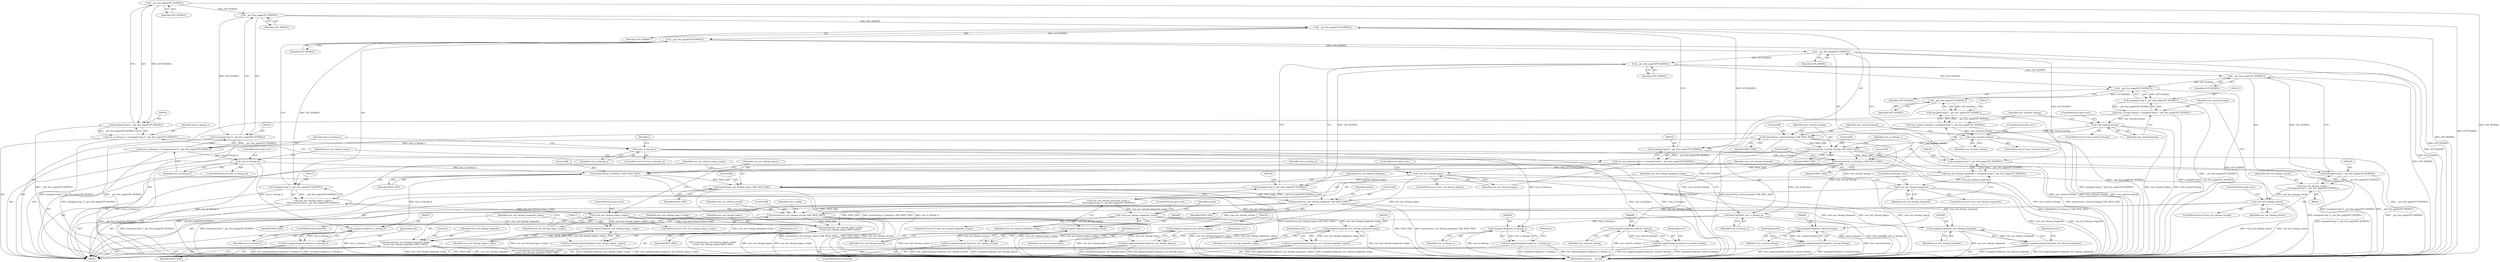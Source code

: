 digraph "0_linux_3ce424e45411cf5a13105e0386b6ecf6eeb4f66f@API" {
"1000142" [label="(Call,__get_free_page(GFP_KERNEL))"];
"1000140" [label="(Call,(unsigned long *)__get_free_page(GFP_KERNEL))"];
"1000138" [label="(Call,vmx_io_bitmap_a = (unsigned long *)__get_free_page(GFP_KERNEL))"];
"1000145" [label="(Call,!vmx_io_bitmap_a)"];
"1000240" [label="(Call,memset(vmx_io_bitmap_a, 0xff, PAGE_SIZE))"];
"1000244" [label="(Call,clear_bit(0x80, vmx_io_bitmap_a))"];
"1000527" [label="(Call,(unsigned long)vmx_io_bitmap_a)"];
"1000526" [label="(Call,free_page((unsigned long)vmx_io_bitmap_a))"];
"1000247" [label="(Call,memset(vmx_io_bitmap_b, 0xff, PAGE_SIZE))"];
"1000251" [label="(Call,memset(vmx_msr_bitmap_legacy, 0xff, PAGE_SIZE))"];
"1000255" [label="(Call,memset(vmx_msr_bitmap_longmode, 0xff, PAGE_SIZE))"];
"1000261" [label="(Call,memset(vmx_msr_bitmap_nested, 0xff, PAGE_SIZE))"];
"1000398" [label="(Call,memcpy(vmx_msr_bitmap_legacy_x2apic,\n\t\t\tvmx_msr_bitmap_legacy, PAGE_SIZE))"];
"1000402" [label="(Call,memcpy(vmx_msr_bitmap_longmode_x2apic,\n\t\t\tvmx_msr_bitmap_longmode, PAGE_SIZE))"];
"1000497" [label="(Call,(unsigned long)vmx_msr_bitmap_nested)"];
"1000496" [label="(Call,free_page((unsigned long)vmx_msr_bitmap_nested))"];
"1000507" [label="(Call,(unsigned long)vmx_msr_bitmap_longmode)"];
"1000506" [label="(Call,free_page((unsigned long)vmx_msr_bitmap_longmode))"];
"1000517" [label="(Call,(unsigned long)vmx_msr_bitmap_legacy)"];
"1000516" [label="(Call,free_page((unsigned long)vmx_msr_bitmap_legacy))"];
"1000522" [label="(Call,(unsigned long)vmx_io_bitmap_b)"];
"1000521" [label="(Call,free_page((unsigned long)vmx_io_bitmap_b))"];
"1000153" [label="(Call,__get_free_page(GFP_KERNEL))"];
"1000151" [label="(Call,(unsigned long *)__get_free_page(GFP_KERNEL))"];
"1000149" [label="(Call,vmx_io_bitmap_b = (unsigned long *)__get_free_page(GFP_KERNEL))"];
"1000156" [label="(Call,!vmx_io_bitmap_b)"];
"1000163" [label="(Call,__get_free_page(GFP_KERNEL))"];
"1000161" [label="(Call,(unsigned long *)__get_free_page(GFP_KERNEL))"];
"1000159" [label="(Call,vmx_msr_bitmap_legacy = (unsigned long *)__get_free_page(GFP_KERNEL))"];
"1000166" [label="(Call,!vmx_msr_bitmap_legacy)"];
"1000173" [label="(Call,__get_free_page(GFP_KERNEL))"];
"1000171" [label="(Call,(unsigned long *)__get_free_page(GFP_KERNEL))"];
"1000169" [label="(Call,vmx_msr_bitmap_legacy_x2apic =\n\t\t\t\t(unsigned long *)__get_free_page(GFP_KERNEL))"];
"1000176" [label="(Call,!vmx_msr_bitmap_legacy_x2apic)"];
"1000512" [label="(Call,(unsigned long)vmx_msr_bitmap_legacy_x2apic)"];
"1000511" [label="(Call,free_page((unsigned long)vmx_msr_bitmap_legacy_x2apic))"];
"1000183" [label="(Call,__get_free_page(GFP_KERNEL))"];
"1000181" [label="(Call,(unsigned long *)__get_free_page(GFP_KERNEL))"];
"1000179" [label="(Call,vmx_msr_bitmap_longmode = (unsigned long *)__get_free_page(GFP_KERNEL))"];
"1000186" [label="(Call,!vmx_msr_bitmap_longmode)"];
"1000193" [label="(Call,__get_free_page(GFP_KERNEL))"];
"1000191" [label="(Call,(unsigned long *)__get_free_page(GFP_KERNEL))"];
"1000189" [label="(Call,vmx_msr_bitmap_longmode_x2apic =\n\t\t\t\t(unsigned long *)__get_free_page(GFP_KERNEL))"];
"1000196" [label="(Call,!vmx_msr_bitmap_longmode_x2apic)"];
"1000502" [label="(Call,(unsigned long)vmx_msr_bitmap_longmode_x2apic)"];
"1000501" [label="(Call,free_page((unsigned long)vmx_msr_bitmap_longmode_x2apic))"];
"1000206" [label="(Call,__get_free_page(GFP_KERNEL))"];
"1000204" [label="(Call,(unsigned long *)__get_free_page(GFP_KERNEL))"];
"1000202" [label="(Call,vmx_msr_bitmap_nested =\n\t\t\t(unsigned long *)__get_free_page(GFP_KERNEL))"];
"1000209" [label="(Call,!vmx_msr_bitmap_nested)"];
"1000216" [label="(Call,__get_free_page(GFP_KERNEL))"];
"1000214" [label="(Call,(unsigned long *)__get_free_page(GFP_KERNEL))"];
"1000212" [label="(Call,vmx_vmread_bitmap = (unsigned long *)__get_free_page(GFP_KERNEL))"];
"1000219" [label="(Call,!vmx_vmread_bitmap)"];
"1000232" [label="(Call,memset(vmx_vmread_bitmap, 0xff, PAGE_SIZE))"];
"1000236" [label="(Call,memset(vmx_vmwrite_bitmap, 0xff, PAGE_SIZE))"];
"1000485" [label="(Call,(unsigned long)vmx_vmwrite_bitmap)"];
"1000484" [label="(Call,free_page((unsigned long)vmx_vmwrite_bitmap))"];
"1000490" [label="(Call,(unsigned long)vmx_vmread_bitmap)"];
"1000489" [label="(Call,free_page((unsigned long)vmx_vmread_bitmap))"];
"1000226" [label="(Call,__get_free_page(GFP_KERNEL))"];
"1000224" [label="(Call,(unsigned long *)__get_free_page(GFP_KERNEL))"];
"1000222" [label="(Call,vmx_vmwrite_bitmap = (unsigned long *)__get_free_page(GFP_KERNEL))"];
"1000229" [label="(Call,!vmx_vmwrite_bitmap)"];
"1000193" [label="(Call,__get_free_page(GFP_KERNEL))"];
"1000160" [label="(Identifier,vmx_msr_bitmap_legacy)"];
"1000173" [label="(Call,__get_free_page(GFP_KERNEL))"];
"1000139" [label="(Identifier,vmx_io_bitmap_a)"];
"1000404" [label="(Identifier,vmx_msr_bitmap_longmode)"];
"1000496" [label="(Call,free_page((unsigned long)vmx_msr_bitmap_nested))"];
"1000520" [label="(JumpTarget,out1:)"];
"1000492" [label="(Identifier,vmx_vmread_bitmap)"];
"1000510" [label="(JumpTarget,out3:)"];
"1000195" [label="(ControlStructure,if (!vmx_msr_bitmap_longmode_x2apic))"];
"1000497" [label="(Call,(unsigned long)vmx_msr_bitmap_nested)"];
"1000521" [label="(Call,free_page((unsigned long)vmx_io_bitmap_b))"];
"1000222" [label="(Call,vmx_vmwrite_bitmap = (unsigned long *)__get_free_page(GFP_KERNEL))"];
"1000493" [label="(JumpTarget,out6:)"];
"1000216" [label="(Call,__get_free_page(GFP_KERNEL))"];
"1000200" [label="(Identifier,nested)"];
"1000242" [label="(Literal,0xff)"];
"1000174" [label="(Identifier,GFP_KERNEL)"];
"1000269" [label="(Identifier,vmcs_config)"];
"1000512" [label="(Call,(unsigned long)vmx_msr_bitmap_legacy_x2apic)"];
"1000187" [label="(Identifier,vmx_msr_bitmap_longmode)"];
"1000149" [label="(Call,vmx_io_bitmap_b = (unsigned long *)__get_free_page(GFP_KERNEL))"];
"1000401" [label="(Identifier,PAGE_SIZE)"];
"1000505" [label="(JumpTarget,out4:)"];
"1000258" [label="(Identifier,PAGE_SIZE)"];
"1000522" [label="(Call,(unsigned long)vmx_io_bitmap_b)"];
"1000226" [label="(Call,__get_free_page(GFP_KERNEL))"];
"1000488" [label="(JumpTarget,out7:)"];
"1000169" [label="(Call,vmx_msr_bitmap_legacy_x2apic =\n\t\t\t\t(unsigned long *)__get_free_page(GFP_KERNEL))"];
"1000214" [label="(Call,(unsigned long *)__get_free_page(GFP_KERNEL))"];
"1000220" [label="(Identifier,vmx_vmread_bitmap)"];
"1000223" [label="(Identifier,vmx_vmwrite_bitmap)"];
"1000238" [label="(Literal,0xff)"];
"1000514" [label="(Identifier,vmx_msr_bitmap_legacy_x2apic)"];
"1000186" [label="(Call,!vmx_msr_bitmap_longmode)"];
"1000206" [label="(Call,__get_free_page(GFP_KERNEL))"];
"1000159" [label="(Call,vmx_msr_bitmap_legacy = (unsigned long *)__get_free_page(GFP_KERNEL))"];
"1000490" [label="(Call,(unsigned long)vmx_vmread_bitmap)"];
"1000484" [label="(Call,free_page((unsigned long)vmx_vmwrite_bitmap))"];
"1000517" [label="(Call,(unsigned long)vmx_msr_bitmap_legacy)"];
"1000402" [label="(Call,memcpy(vmx_msr_bitmap_longmode_x2apic,\n\t\t\tvmx_msr_bitmap_longmode, PAGE_SIZE))"];
"1000208" [label="(ControlStructure,if (!vmx_msr_bitmap_nested))"];
"1000231" [label="(ControlStructure,goto out7;)"];
"1000194" [label="(Identifier,GFP_KERNEL)"];
"1000519" [label="(Identifier,vmx_msr_bitmap_legacy)"];
"1000236" [label="(Call,memset(vmx_vmwrite_bitmap, 0xff, PAGE_SIZE))"];
"1000253" [label="(Literal,0xff)"];
"1000516" [label="(Call,free_page((unsigned long)vmx_msr_bitmap_legacy))"];
"1000251" [label="(Call,memset(vmx_msr_bitmap_legacy, 0xff, PAGE_SIZE))"];
"1000154" [label="(Identifier,GFP_KERNEL)"];
"1000264" [label="(Identifier,PAGE_SIZE)"];
"1000111" [label="(Block,)"];
"1000262" [label="(Identifier,vmx_msr_bitmap_nested)"];
"1000217" [label="(Identifier,GFP_KERNEL)"];
"1000190" [label="(Identifier,vmx_msr_bitmap_longmode_x2apic)"];
"1000148" [label="(Identifier,r)"];
"1000235" [label="(Identifier,PAGE_SIZE)"];
"1000494" [label="(ControlStructure,if (nested))"];
"1000256" [label="(Identifier,vmx_msr_bitmap_longmode)"];
"1000188" [label="(ControlStructure,goto out3;)"];
"1000504" [label="(Identifier,vmx_msr_bitmap_longmode_x2apic)"];
"1000213" [label="(Identifier,vmx_vmread_bitmap)"];
"1000156" [label="(Call,!vmx_io_bitmap_b)"];
"1000197" [label="(Identifier,vmx_msr_bitmap_longmode_x2apic)"];
"1000201" [label="(Block,)"];
"1000405" [label="(Identifier,PAGE_SIZE)"];
"1000184" [label="(Identifier,GFP_KERNEL)"];
"1000403" [label="(Identifier,vmx_msr_bitmap_longmode_x2apic)"];
"1000145" [label="(Call,!vmx_io_bitmap_a)"];
"1000140" [label="(Call,(unsigned long *)__get_free_page(GFP_KERNEL))"];
"1000257" [label="(Literal,0xff)"];
"1000178" [label="(ControlStructure,goto out2;)"];
"1000250" [label="(Identifier,PAGE_SIZE)"];
"1000161" [label="(Call,(unsigned long *)__get_free_page(GFP_KERNEL))"];
"1000526" [label="(Call,free_page((unsigned long)vmx_io_bitmap_a))"];
"1000189" [label="(Call,vmx_msr_bitmap_longmode_x2apic =\n\t\t\t\t(unsigned long *)__get_free_page(GFP_KERNEL))"];
"1000249" [label="(Literal,0xff)"];
"1000212" [label="(Call,vmx_vmread_bitmap = (unsigned long *)__get_free_page(GFP_KERNEL))"];
"1000239" [label="(Identifier,PAGE_SIZE)"];
"1000191" [label="(Call,(unsigned long *)__get_free_page(GFP_KERNEL))"];
"1000400" [label="(Identifier,vmx_msr_bitmap_legacy)"];
"1000500" [label="(JumpTarget,out5:)"];
"1000230" [label="(Identifier,vmx_vmwrite_bitmap)"];
"1000218" [label="(ControlStructure,if (!vmx_vmread_bitmap))"];
"1000221" [label="(ControlStructure,goto out6;)"];
"1000151" [label="(Call,(unsigned long *)__get_free_page(GFP_KERNEL))"];
"1000229" [label="(Call,!vmx_vmwrite_bitmap)"];
"1000177" [label="(Identifier,vmx_msr_bitmap_legacy_x2apic)"];
"1000507" [label="(Call,(unsigned long)vmx_msr_bitmap_longmode)"];
"1000255" [label="(Call,memset(vmx_msr_bitmap_longmode, 0xff, PAGE_SIZE))"];
"1000260" [label="(Identifier,nested)"];
"1000244" [label="(Call,clear_bit(0x80, vmx_io_bitmap_a))"];
"1000241" [label="(Identifier,vmx_io_bitmap_a)"];
"1000527" [label="(Call,(unsigned long)vmx_io_bitmap_a)"];
"1000511" [label="(Call,free_page((unsigned long)vmx_msr_bitmap_legacy_x2apic))"];
"1000153" [label="(Call,__get_free_page(GFP_KERNEL))"];
"1000210" [label="(Identifier,vmx_msr_bitmap_nested)"];
"1000233" [label="(Identifier,vmx_vmread_bitmap)"];
"1000219" [label="(Call,!vmx_vmread_bitmap)"];
"1000525" [label="(JumpTarget,out:)"];
"1000207" [label="(Identifier,GFP_KERNEL)"];
"1000232" [label="(Call,memset(vmx_vmread_bitmap, 0xff, PAGE_SIZE))"];
"1000246" [label="(Identifier,vmx_io_bitmap_a)"];
"1000202" [label="(Call,vmx_msr_bitmap_nested =\n\t\t\t(unsigned long *)__get_free_page(GFP_KERNEL))"];
"1000509" [label="(Identifier,vmx_msr_bitmap_longmode)"];
"1000150" [label="(Identifier,vmx_io_bitmap_b)"];
"1000489" [label="(Call,free_page((unsigned long)vmx_vmread_bitmap))"];
"1000245" [label="(Literal,0x80)"];
"1000143" [label="(Identifier,GFP_KERNEL)"];
"1000502" [label="(Call,(unsigned long)vmx_msr_bitmap_longmode_x2apic)"];
"1000515" [label="(JumpTarget,out2:)"];
"1000224" [label="(Call,(unsigned long *)__get_free_page(GFP_KERNEL))"];
"1000531" [label="(Identifier,r)"];
"1000532" [label="(MethodReturn,static __init int)"];
"1000144" [label="(ControlStructure,if (!vmx_io_bitmap_a))"];
"1000204" [label="(Call,(unsigned long *)__get_free_page(GFP_KERNEL))"];
"1000167" [label="(Identifier,vmx_msr_bitmap_legacy)"];
"1000183" [label="(Call,__get_free_page(GFP_KERNEL))"];
"1000198" [label="(ControlStructure,goto out4;)"];
"1000247" [label="(Call,memset(vmx_io_bitmap_b, 0xff, PAGE_SIZE))"];
"1000501" [label="(Call,free_page((unsigned long)vmx_msr_bitmap_longmode_x2apic))"];
"1000138" [label="(Call,vmx_io_bitmap_a = (unsigned long *)__get_free_page(GFP_KERNEL))"];
"1000179" [label="(Call,vmx_msr_bitmap_longmode = (unsigned long *)__get_free_page(GFP_KERNEL))"];
"1000234" [label="(Literal,0xff)"];
"1000203" [label="(Identifier,vmx_msr_bitmap_nested)"];
"1000185" [label="(ControlStructure,if (!vmx_msr_bitmap_longmode))"];
"1000407" [label="(Literal,0)"];
"1000163" [label="(Call,__get_free_page(GFP_KERNEL))"];
"1000248" [label="(Identifier,vmx_io_bitmap_b)"];
"1000180" [label="(Identifier,vmx_msr_bitmap_longmode)"];
"1000263" [label="(Literal,0xff)"];
"1000487" [label="(Identifier,vmx_vmwrite_bitmap)"];
"1000240" [label="(Call,memset(vmx_io_bitmap_a, 0xff, PAGE_SIZE))"];
"1000170" [label="(Identifier,vmx_msr_bitmap_legacy_x2apic)"];
"1000168" [label="(ControlStructure,goto out1;)"];
"1000399" [label="(Identifier,vmx_msr_bitmap_legacy_x2apic)"];
"1000524" [label="(Identifier,vmx_io_bitmap_b)"];
"1000158" [label="(ControlStructure,goto out;)"];
"1000254" [label="(Identifier,PAGE_SIZE)"];
"1000499" [label="(Identifier,vmx_msr_bitmap_nested)"];
"1000196" [label="(Call,!vmx_msr_bitmap_longmode_x2apic)"];
"1000157" [label="(Identifier,vmx_io_bitmap_b)"];
"1000228" [label="(ControlStructure,if (!vmx_vmwrite_bitmap))"];
"1000506" [label="(Call,free_page((unsigned long)vmx_msr_bitmap_longmode))"];
"1000142" [label="(Call,__get_free_page(GFP_KERNEL))"];
"1000176" [label="(Call,!vmx_msr_bitmap_legacy_x2apic)"];
"1000398" [label="(Call,memcpy(vmx_msr_bitmap_legacy_x2apic,\n\t\t\tvmx_msr_bitmap_legacy, PAGE_SIZE))"];
"1000261" [label="(Call,memset(vmx_msr_bitmap_nested, 0xff, PAGE_SIZE))"];
"1000252" [label="(Identifier,vmx_msr_bitmap_legacy)"];
"1000211" [label="(ControlStructure,goto out5;)"];
"1000237" [label="(Identifier,vmx_vmwrite_bitmap)"];
"1000227" [label="(Identifier,GFP_KERNEL)"];
"1000146" [label="(Identifier,vmx_io_bitmap_a)"];
"1000259" [label="(ControlStructure,if (nested))"];
"1000171" [label="(Call,(unsigned long *)__get_free_page(GFP_KERNEL))"];
"1000529" [label="(Identifier,vmx_io_bitmap_a)"];
"1000181" [label="(Call,(unsigned long *)__get_free_page(GFP_KERNEL))"];
"1000209" [label="(Call,!vmx_msr_bitmap_nested)"];
"1000155" [label="(ControlStructure,if (!vmx_io_bitmap_b))"];
"1000166" [label="(Call,!vmx_msr_bitmap_legacy)"];
"1000485" [label="(Call,(unsigned long)vmx_vmwrite_bitmap)"];
"1000165" [label="(ControlStructure,if (!vmx_msr_bitmap_legacy))"];
"1000164" [label="(Identifier,GFP_KERNEL)"];
"1000243" [label="(Identifier,PAGE_SIZE)"];
"1000175" [label="(ControlStructure,if (!vmx_msr_bitmap_legacy_x2apic))"];
"1000142" -> "1000140"  [label="AST: "];
"1000142" -> "1000143"  [label="CFG: "];
"1000143" -> "1000142"  [label="AST: "];
"1000140" -> "1000142"  [label="CFG: "];
"1000142" -> "1000532"  [label="DDG: GFP_KERNEL"];
"1000142" -> "1000140"  [label="DDG: GFP_KERNEL"];
"1000142" -> "1000153"  [label="DDG: GFP_KERNEL"];
"1000140" -> "1000138"  [label="AST: "];
"1000141" -> "1000140"  [label="AST: "];
"1000138" -> "1000140"  [label="CFG: "];
"1000140" -> "1000532"  [label="DDG: __get_free_page(GFP_KERNEL)"];
"1000140" -> "1000138"  [label="DDG: __get_free_page(GFP_KERNEL)"];
"1000138" -> "1000111"  [label="AST: "];
"1000139" -> "1000138"  [label="AST: "];
"1000146" -> "1000138"  [label="CFG: "];
"1000138" -> "1000532"  [label="DDG: (unsigned long *)__get_free_page(GFP_KERNEL)"];
"1000138" -> "1000145"  [label="DDG: vmx_io_bitmap_a"];
"1000145" -> "1000144"  [label="AST: "];
"1000145" -> "1000146"  [label="CFG: "];
"1000146" -> "1000145"  [label="AST: "];
"1000148" -> "1000145"  [label="CFG: "];
"1000150" -> "1000145"  [label="CFG: "];
"1000145" -> "1000532"  [label="DDG: !vmx_io_bitmap_a"];
"1000145" -> "1000532"  [label="DDG: vmx_io_bitmap_a"];
"1000145" -> "1000240"  [label="DDG: vmx_io_bitmap_a"];
"1000145" -> "1000527"  [label="DDG: vmx_io_bitmap_a"];
"1000240" -> "1000111"  [label="AST: "];
"1000240" -> "1000243"  [label="CFG: "];
"1000241" -> "1000240"  [label="AST: "];
"1000242" -> "1000240"  [label="AST: "];
"1000243" -> "1000240"  [label="AST: "];
"1000245" -> "1000240"  [label="CFG: "];
"1000240" -> "1000532"  [label="DDG: memset(vmx_io_bitmap_a, 0xff, PAGE_SIZE)"];
"1000236" -> "1000240"  [label="DDG: PAGE_SIZE"];
"1000240" -> "1000244"  [label="DDG: vmx_io_bitmap_a"];
"1000240" -> "1000247"  [label="DDG: PAGE_SIZE"];
"1000244" -> "1000111"  [label="AST: "];
"1000244" -> "1000246"  [label="CFG: "];
"1000245" -> "1000244"  [label="AST: "];
"1000246" -> "1000244"  [label="AST: "];
"1000248" -> "1000244"  [label="CFG: "];
"1000244" -> "1000532"  [label="DDG: clear_bit(0x80, vmx_io_bitmap_a)"];
"1000244" -> "1000532"  [label="DDG: vmx_io_bitmap_a"];
"1000244" -> "1000527"  [label="DDG: vmx_io_bitmap_a"];
"1000527" -> "1000526"  [label="AST: "];
"1000527" -> "1000529"  [label="CFG: "];
"1000528" -> "1000527"  [label="AST: "];
"1000529" -> "1000527"  [label="AST: "];
"1000526" -> "1000527"  [label="CFG: "];
"1000527" -> "1000532"  [label="DDG: vmx_io_bitmap_a"];
"1000527" -> "1000526"  [label="DDG: vmx_io_bitmap_a"];
"1000526" -> "1000111"  [label="AST: "];
"1000531" -> "1000526"  [label="CFG: "];
"1000526" -> "1000532"  [label="DDG: free_page((unsigned long)vmx_io_bitmap_a)"];
"1000526" -> "1000532"  [label="DDG: (unsigned long)vmx_io_bitmap_a"];
"1000247" -> "1000111"  [label="AST: "];
"1000247" -> "1000250"  [label="CFG: "];
"1000248" -> "1000247"  [label="AST: "];
"1000249" -> "1000247"  [label="AST: "];
"1000250" -> "1000247"  [label="AST: "];
"1000252" -> "1000247"  [label="CFG: "];
"1000247" -> "1000532"  [label="DDG: vmx_io_bitmap_b"];
"1000247" -> "1000532"  [label="DDG: memset(vmx_io_bitmap_b, 0xff, PAGE_SIZE)"];
"1000156" -> "1000247"  [label="DDG: vmx_io_bitmap_b"];
"1000247" -> "1000251"  [label="DDG: PAGE_SIZE"];
"1000247" -> "1000522"  [label="DDG: vmx_io_bitmap_b"];
"1000251" -> "1000111"  [label="AST: "];
"1000251" -> "1000254"  [label="CFG: "];
"1000252" -> "1000251"  [label="AST: "];
"1000253" -> "1000251"  [label="AST: "];
"1000254" -> "1000251"  [label="AST: "];
"1000256" -> "1000251"  [label="CFG: "];
"1000251" -> "1000532"  [label="DDG: memset(vmx_msr_bitmap_legacy, 0xff, PAGE_SIZE)"];
"1000166" -> "1000251"  [label="DDG: vmx_msr_bitmap_legacy"];
"1000251" -> "1000255"  [label="DDG: PAGE_SIZE"];
"1000251" -> "1000398"  [label="DDG: vmx_msr_bitmap_legacy"];
"1000251" -> "1000517"  [label="DDG: vmx_msr_bitmap_legacy"];
"1000255" -> "1000111"  [label="AST: "];
"1000255" -> "1000258"  [label="CFG: "];
"1000256" -> "1000255"  [label="AST: "];
"1000257" -> "1000255"  [label="AST: "];
"1000258" -> "1000255"  [label="AST: "];
"1000260" -> "1000255"  [label="CFG: "];
"1000255" -> "1000532"  [label="DDG: memset(vmx_msr_bitmap_longmode, 0xff, PAGE_SIZE)"];
"1000255" -> "1000532"  [label="DDG: PAGE_SIZE"];
"1000186" -> "1000255"  [label="DDG: vmx_msr_bitmap_longmode"];
"1000255" -> "1000261"  [label="DDG: PAGE_SIZE"];
"1000255" -> "1000398"  [label="DDG: PAGE_SIZE"];
"1000255" -> "1000402"  [label="DDG: vmx_msr_bitmap_longmode"];
"1000255" -> "1000507"  [label="DDG: vmx_msr_bitmap_longmode"];
"1000261" -> "1000259"  [label="AST: "];
"1000261" -> "1000264"  [label="CFG: "];
"1000262" -> "1000261"  [label="AST: "];
"1000263" -> "1000261"  [label="AST: "];
"1000264" -> "1000261"  [label="AST: "];
"1000269" -> "1000261"  [label="CFG: "];
"1000261" -> "1000532"  [label="DDG: PAGE_SIZE"];
"1000261" -> "1000532"  [label="DDG: vmx_msr_bitmap_nested"];
"1000261" -> "1000532"  [label="DDG: memset(vmx_msr_bitmap_nested, 0xff, PAGE_SIZE)"];
"1000209" -> "1000261"  [label="DDG: vmx_msr_bitmap_nested"];
"1000261" -> "1000398"  [label="DDG: PAGE_SIZE"];
"1000261" -> "1000497"  [label="DDG: vmx_msr_bitmap_nested"];
"1000398" -> "1000111"  [label="AST: "];
"1000398" -> "1000401"  [label="CFG: "];
"1000399" -> "1000398"  [label="AST: "];
"1000400" -> "1000398"  [label="AST: "];
"1000401" -> "1000398"  [label="AST: "];
"1000403" -> "1000398"  [label="CFG: "];
"1000398" -> "1000532"  [label="DDG: memcpy(vmx_msr_bitmap_legacy_x2apic,\n\t\t\tvmx_msr_bitmap_legacy, PAGE_SIZE)"];
"1000398" -> "1000532"  [label="DDG: vmx_msr_bitmap_legacy"];
"1000398" -> "1000532"  [label="DDG: vmx_msr_bitmap_legacy_x2apic"];
"1000176" -> "1000398"  [label="DDG: vmx_msr_bitmap_legacy_x2apic"];
"1000398" -> "1000402"  [label="DDG: PAGE_SIZE"];
"1000402" -> "1000111"  [label="AST: "];
"1000402" -> "1000405"  [label="CFG: "];
"1000403" -> "1000402"  [label="AST: "];
"1000404" -> "1000402"  [label="AST: "];
"1000405" -> "1000402"  [label="AST: "];
"1000407" -> "1000402"  [label="CFG: "];
"1000402" -> "1000532"  [label="DDG: PAGE_SIZE"];
"1000402" -> "1000532"  [label="DDG: vmx_msr_bitmap_longmode"];
"1000402" -> "1000532"  [label="DDG: memcpy(vmx_msr_bitmap_longmode_x2apic,\n\t\t\tvmx_msr_bitmap_longmode, PAGE_SIZE)"];
"1000402" -> "1000532"  [label="DDG: vmx_msr_bitmap_longmode_x2apic"];
"1000196" -> "1000402"  [label="DDG: vmx_msr_bitmap_longmode_x2apic"];
"1000497" -> "1000496"  [label="AST: "];
"1000497" -> "1000499"  [label="CFG: "];
"1000498" -> "1000497"  [label="AST: "];
"1000499" -> "1000497"  [label="AST: "];
"1000496" -> "1000497"  [label="CFG: "];
"1000497" -> "1000532"  [label="DDG: vmx_msr_bitmap_nested"];
"1000497" -> "1000496"  [label="DDG: vmx_msr_bitmap_nested"];
"1000209" -> "1000497"  [label="DDG: vmx_msr_bitmap_nested"];
"1000496" -> "1000494"  [label="AST: "];
"1000500" -> "1000496"  [label="CFG: "];
"1000496" -> "1000532"  [label="DDG: free_page((unsigned long)vmx_msr_bitmap_nested)"];
"1000496" -> "1000532"  [label="DDG: (unsigned long)vmx_msr_bitmap_nested"];
"1000507" -> "1000506"  [label="AST: "];
"1000507" -> "1000509"  [label="CFG: "];
"1000508" -> "1000507"  [label="AST: "];
"1000509" -> "1000507"  [label="AST: "];
"1000506" -> "1000507"  [label="CFG: "];
"1000507" -> "1000532"  [label="DDG: vmx_msr_bitmap_longmode"];
"1000507" -> "1000506"  [label="DDG: vmx_msr_bitmap_longmode"];
"1000186" -> "1000507"  [label="DDG: vmx_msr_bitmap_longmode"];
"1000506" -> "1000111"  [label="AST: "];
"1000510" -> "1000506"  [label="CFG: "];
"1000506" -> "1000532"  [label="DDG: free_page((unsigned long)vmx_msr_bitmap_longmode)"];
"1000506" -> "1000532"  [label="DDG: (unsigned long)vmx_msr_bitmap_longmode"];
"1000517" -> "1000516"  [label="AST: "];
"1000517" -> "1000519"  [label="CFG: "];
"1000518" -> "1000517"  [label="AST: "];
"1000519" -> "1000517"  [label="AST: "];
"1000516" -> "1000517"  [label="CFG: "];
"1000517" -> "1000532"  [label="DDG: vmx_msr_bitmap_legacy"];
"1000517" -> "1000516"  [label="DDG: vmx_msr_bitmap_legacy"];
"1000166" -> "1000517"  [label="DDG: vmx_msr_bitmap_legacy"];
"1000516" -> "1000111"  [label="AST: "];
"1000520" -> "1000516"  [label="CFG: "];
"1000516" -> "1000532"  [label="DDG: free_page((unsigned long)vmx_msr_bitmap_legacy)"];
"1000516" -> "1000532"  [label="DDG: (unsigned long)vmx_msr_bitmap_legacy"];
"1000522" -> "1000521"  [label="AST: "];
"1000522" -> "1000524"  [label="CFG: "];
"1000523" -> "1000522"  [label="AST: "];
"1000524" -> "1000522"  [label="AST: "];
"1000521" -> "1000522"  [label="CFG: "];
"1000522" -> "1000532"  [label="DDG: vmx_io_bitmap_b"];
"1000522" -> "1000521"  [label="DDG: vmx_io_bitmap_b"];
"1000156" -> "1000522"  [label="DDG: vmx_io_bitmap_b"];
"1000521" -> "1000111"  [label="AST: "];
"1000525" -> "1000521"  [label="CFG: "];
"1000521" -> "1000532"  [label="DDG: (unsigned long)vmx_io_bitmap_b"];
"1000521" -> "1000532"  [label="DDG: free_page((unsigned long)vmx_io_bitmap_b)"];
"1000153" -> "1000151"  [label="AST: "];
"1000153" -> "1000154"  [label="CFG: "];
"1000154" -> "1000153"  [label="AST: "];
"1000151" -> "1000153"  [label="CFG: "];
"1000153" -> "1000532"  [label="DDG: GFP_KERNEL"];
"1000153" -> "1000151"  [label="DDG: GFP_KERNEL"];
"1000153" -> "1000163"  [label="DDG: GFP_KERNEL"];
"1000151" -> "1000149"  [label="AST: "];
"1000152" -> "1000151"  [label="AST: "];
"1000149" -> "1000151"  [label="CFG: "];
"1000151" -> "1000532"  [label="DDG: __get_free_page(GFP_KERNEL)"];
"1000151" -> "1000149"  [label="DDG: __get_free_page(GFP_KERNEL)"];
"1000149" -> "1000111"  [label="AST: "];
"1000150" -> "1000149"  [label="AST: "];
"1000157" -> "1000149"  [label="CFG: "];
"1000149" -> "1000532"  [label="DDG: (unsigned long *)__get_free_page(GFP_KERNEL)"];
"1000149" -> "1000156"  [label="DDG: vmx_io_bitmap_b"];
"1000156" -> "1000155"  [label="AST: "];
"1000156" -> "1000157"  [label="CFG: "];
"1000157" -> "1000156"  [label="AST: "];
"1000158" -> "1000156"  [label="CFG: "];
"1000160" -> "1000156"  [label="CFG: "];
"1000156" -> "1000532"  [label="DDG: vmx_io_bitmap_b"];
"1000156" -> "1000532"  [label="DDG: !vmx_io_bitmap_b"];
"1000163" -> "1000161"  [label="AST: "];
"1000163" -> "1000164"  [label="CFG: "];
"1000164" -> "1000163"  [label="AST: "];
"1000161" -> "1000163"  [label="CFG: "];
"1000163" -> "1000532"  [label="DDG: GFP_KERNEL"];
"1000163" -> "1000161"  [label="DDG: GFP_KERNEL"];
"1000163" -> "1000173"  [label="DDG: GFP_KERNEL"];
"1000161" -> "1000159"  [label="AST: "];
"1000162" -> "1000161"  [label="AST: "];
"1000159" -> "1000161"  [label="CFG: "];
"1000161" -> "1000532"  [label="DDG: __get_free_page(GFP_KERNEL)"];
"1000161" -> "1000159"  [label="DDG: __get_free_page(GFP_KERNEL)"];
"1000159" -> "1000111"  [label="AST: "];
"1000160" -> "1000159"  [label="AST: "];
"1000167" -> "1000159"  [label="CFG: "];
"1000159" -> "1000532"  [label="DDG: (unsigned long *)__get_free_page(GFP_KERNEL)"];
"1000159" -> "1000166"  [label="DDG: vmx_msr_bitmap_legacy"];
"1000166" -> "1000165"  [label="AST: "];
"1000166" -> "1000167"  [label="CFG: "];
"1000167" -> "1000166"  [label="AST: "];
"1000168" -> "1000166"  [label="CFG: "];
"1000170" -> "1000166"  [label="CFG: "];
"1000166" -> "1000532"  [label="DDG: !vmx_msr_bitmap_legacy"];
"1000166" -> "1000532"  [label="DDG: vmx_msr_bitmap_legacy"];
"1000173" -> "1000171"  [label="AST: "];
"1000173" -> "1000174"  [label="CFG: "];
"1000174" -> "1000173"  [label="AST: "];
"1000171" -> "1000173"  [label="CFG: "];
"1000173" -> "1000532"  [label="DDG: GFP_KERNEL"];
"1000173" -> "1000171"  [label="DDG: GFP_KERNEL"];
"1000173" -> "1000183"  [label="DDG: GFP_KERNEL"];
"1000171" -> "1000169"  [label="AST: "];
"1000172" -> "1000171"  [label="AST: "];
"1000169" -> "1000171"  [label="CFG: "];
"1000171" -> "1000532"  [label="DDG: __get_free_page(GFP_KERNEL)"];
"1000171" -> "1000169"  [label="DDG: __get_free_page(GFP_KERNEL)"];
"1000169" -> "1000111"  [label="AST: "];
"1000170" -> "1000169"  [label="AST: "];
"1000177" -> "1000169"  [label="CFG: "];
"1000169" -> "1000532"  [label="DDG: (unsigned long *)__get_free_page(GFP_KERNEL)"];
"1000169" -> "1000176"  [label="DDG: vmx_msr_bitmap_legacy_x2apic"];
"1000176" -> "1000175"  [label="AST: "];
"1000176" -> "1000177"  [label="CFG: "];
"1000177" -> "1000176"  [label="AST: "];
"1000178" -> "1000176"  [label="CFG: "];
"1000180" -> "1000176"  [label="CFG: "];
"1000176" -> "1000532"  [label="DDG: !vmx_msr_bitmap_legacy_x2apic"];
"1000176" -> "1000532"  [label="DDG: vmx_msr_bitmap_legacy_x2apic"];
"1000176" -> "1000512"  [label="DDG: vmx_msr_bitmap_legacy_x2apic"];
"1000512" -> "1000511"  [label="AST: "];
"1000512" -> "1000514"  [label="CFG: "];
"1000513" -> "1000512"  [label="AST: "];
"1000514" -> "1000512"  [label="AST: "];
"1000511" -> "1000512"  [label="CFG: "];
"1000512" -> "1000532"  [label="DDG: vmx_msr_bitmap_legacy_x2apic"];
"1000512" -> "1000511"  [label="DDG: vmx_msr_bitmap_legacy_x2apic"];
"1000511" -> "1000111"  [label="AST: "];
"1000515" -> "1000511"  [label="CFG: "];
"1000511" -> "1000532"  [label="DDG: free_page((unsigned long)vmx_msr_bitmap_legacy_x2apic)"];
"1000511" -> "1000532"  [label="DDG: (unsigned long)vmx_msr_bitmap_legacy_x2apic"];
"1000183" -> "1000181"  [label="AST: "];
"1000183" -> "1000184"  [label="CFG: "];
"1000184" -> "1000183"  [label="AST: "];
"1000181" -> "1000183"  [label="CFG: "];
"1000183" -> "1000532"  [label="DDG: GFP_KERNEL"];
"1000183" -> "1000181"  [label="DDG: GFP_KERNEL"];
"1000183" -> "1000193"  [label="DDG: GFP_KERNEL"];
"1000181" -> "1000179"  [label="AST: "];
"1000182" -> "1000181"  [label="AST: "];
"1000179" -> "1000181"  [label="CFG: "];
"1000181" -> "1000532"  [label="DDG: __get_free_page(GFP_KERNEL)"];
"1000181" -> "1000179"  [label="DDG: __get_free_page(GFP_KERNEL)"];
"1000179" -> "1000111"  [label="AST: "];
"1000180" -> "1000179"  [label="AST: "];
"1000187" -> "1000179"  [label="CFG: "];
"1000179" -> "1000532"  [label="DDG: (unsigned long *)__get_free_page(GFP_KERNEL)"];
"1000179" -> "1000186"  [label="DDG: vmx_msr_bitmap_longmode"];
"1000186" -> "1000185"  [label="AST: "];
"1000186" -> "1000187"  [label="CFG: "];
"1000187" -> "1000186"  [label="AST: "];
"1000188" -> "1000186"  [label="CFG: "];
"1000190" -> "1000186"  [label="CFG: "];
"1000186" -> "1000532"  [label="DDG: !vmx_msr_bitmap_longmode"];
"1000186" -> "1000532"  [label="DDG: vmx_msr_bitmap_longmode"];
"1000193" -> "1000191"  [label="AST: "];
"1000193" -> "1000194"  [label="CFG: "];
"1000194" -> "1000193"  [label="AST: "];
"1000191" -> "1000193"  [label="CFG: "];
"1000193" -> "1000532"  [label="DDG: GFP_KERNEL"];
"1000193" -> "1000191"  [label="DDG: GFP_KERNEL"];
"1000193" -> "1000206"  [label="DDG: GFP_KERNEL"];
"1000193" -> "1000216"  [label="DDG: GFP_KERNEL"];
"1000191" -> "1000189"  [label="AST: "];
"1000192" -> "1000191"  [label="AST: "];
"1000189" -> "1000191"  [label="CFG: "];
"1000191" -> "1000532"  [label="DDG: __get_free_page(GFP_KERNEL)"];
"1000191" -> "1000189"  [label="DDG: __get_free_page(GFP_KERNEL)"];
"1000189" -> "1000111"  [label="AST: "];
"1000190" -> "1000189"  [label="AST: "];
"1000197" -> "1000189"  [label="CFG: "];
"1000189" -> "1000532"  [label="DDG: (unsigned long *)__get_free_page(GFP_KERNEL)"];
"1000189" -> "1000196"  [label="DDG: vmx_msr_bitmap_longmode_x2apic"];
"1000196" -> "1000195"  [label="AST: "];
"1000196" -> "1000197"  [label="CFG: "];
"1000197" -> "1000196"  [label="AST: "];
"1000198" -> "1000196"  [label="CFG: "];
"1000200" -> "1000196"  [label="CFG: "];
"1000196" -> "1000532"  [label="DDG: vmx_msr_bitmap_longmode_x2apic"];
"1000196" -> "1000532"  [label="DDG: !vmx_msr_bitmap_longmode_x2apic"];
"1000196" -> "1000502"  [label="DDG: vmx_msr_bitmap_longmode_x2apic"];
"1000502" -> "1000501"  [label="AST: "];
"1000502" -> "1000504"  [label="CFG: "];
"1000503" -> "1000502"  [label="AST: "];
"1000504" -> "1000502"  [label="AST: "];
"1000501" -> "1000502"  [label="CFG: "];
"1000502" -> "1000532"  [label="DDG: vmx_msr_bitmap_longmode_x2apic"];
"1000502" -> "1000501"  [label="DDG: vmx_msr_bitmap_longmode_x2apic"];
"1000501" -> "1000111"  [label="AST: "];
"1000505" -> "1000501"  [label="CFG: "];
"1000501" -> "1000532"  [label="DDG: (unsigned long)vmx_msr_bitmap_longmode_x2apic"];
"1000501" -> "1000532"  [label="DDG: free_page((unsigned long)vmx_msr_bitmap_longmode_x2apic)"];
"1000206" -> "1000204"  [label="AST: "];
"1000206" -> "1000207"  [label="CFG: "];
"1000207" -> "1000206"  [label="AST: "];
"1000204" -> "1000206"  [label="CFG: "];
"1000206" -> "1000532"  [label="DDG: GFP_KERNEL"];
"1000206" -> "1000204"  [label="DDG: GFP_KERNEL"];
"1000206" -> "1000216"  [label="DDG: GFP_KERNEL"];
"1000204" -> "1000202"  [label="AST: "];
"1000205" -> "1000204"  [label="AST: "];
"1000202" -> "1000204"  [label="CFG: "];
"1000204" -> "1000532"  [label="DDG: __get_free_page(GFP_KERNEL)"];
"1000204" -> "1000202"  [label="DDG: __get_free_page(GFP_KERNEL)"];
"1000202" -> "1000201"  [label="AST: "];
"1000203" -> "1000202"  [label="AST: "];
"1000210" -> "1000202"  [label="CFG: "];
"1000202" -> "1000532"  [label="DDG: (unsigned long *)__get_free_page(GFP_KERNEL)"];
"1000202" -> "1000209"  [label="DDG: vmx_msr_bitmap_nested"];
"1000209" -> "1000208"  [label="AST: "];
"1000209" -> "1000210"  [label="CFG: "];
"1000210" -> "1000209"  [label="AST: "];
"1000211" -> "1000209"  [label="CFG: "];
"1000213" -> "1000209"  [label="CFG: "];
"1000209" -> "1000532"  [label="DDG: !vmx_msr_bitmap_nested"];
"1000209" -> "1000532"  [label="DDG: vmx_msr_bitmap_nested"];
"1000216" -> "1000214"  [label="AST: "];
"1000216" -> "1000217"  [label="CFG: "];
"1000217" -> "1000216"  [label="AST: "];
"1000214" -> "1000216"  [label="CFG: "];
"1000216" -> "1000532"  [label="DDG: GFP_KERNEL"];
"1000216" -> "1000214"  [label="DDG: GFP_KERNEL"];
"1000216" -> "1000226"  [label="DDG: GFP_KERNEL"];
"1000214" -> "1000212"  [label="AST: "];
"1000215" -> "1000214"  [label="AST: "];
"1000212" -> "1000214"  [label="CFG: "];
"1000214" -> "1000532"  [label="DDG: __get_free_page(GFP_KERNEL)"];
"1000214" -> "1000212"  [label="DDG: __get_free_page(GFP_KERNEL)"];
"1000212" -> "1000111"  [label="AST: "];
"1000213" -> "1000212"  [label="AST: "];
"1000220" -> "1000212"  [label="CFG: "];
"1000212" -> "1000532"  [label="DDG: (unsigned long *)__get_free_page(GFP_KERNEL)"];
"1000212" -> "1000219"  [label="DDG: vmx_vmread_bitmap"];
"1000219" -> "1000218"  [label="AST: "];
"1000219" -> "1000220"  [label="CFG: "];
"1000220" -> "1000219"  [label="AST: "];
"1000221" -> "1000219"  [label="CFG: "];
"1000223" -> "1000219"  [label="CFG: "];
"1000219" -> "1000532"  [label="DDG: !vmx_vmread_bitmap"];
"1000219" -> "1000532"  [label="DDG: vmx_vmread_bitmap"];
"1000219" -> "1000232"  [label="DDG: vmx_vmread_bitmap"];
"1000219" -> "1000490"  [label="DDG: vmx_vmread_bitmap"];
"1000232" -> "1000111"  [label="AST: "];
"1000232" -> "1000235"  [label="CFG: "];
"1000233" -> "1000232"  [label="AST: "];
"1000234" -> "1000232"  [label="AST: "];
"1000235" -> "1000232"  [label="AST: "];
"1000237" -> "1000232"  [label="CFG: "];
"1000232" -> "1000532"  [label="DDG: vmx_vmread_bitmap"];
"1000232" -> "1000532"  [label="DDG: memset(vmx_vmread_bitmap, 0xff, PAGE_SIZE)"];
"1000232" -> "1000236"  [label="DDG: PAGE_SIZE"];
"1000232" -> "1000490"  [label="DDG: vmx_vmread_bitmap"];
"1000236" -> "1000111"  [label="AST: "];
"1000236" -> "1000239"  [label="CFG: "];
"1000237" -> "1000236"  [label="AST: "];
"1000238" -> "1000236"  [label="AST: "];
"1000239" -> "1000236"  [label="AST: "];
"1000241" -> "1000236"  [label="CFG: "];
"1000236" -> "1000532"  [label="DDG: vmx_vmwrite_bitmap"];
"1000236" -> "1000532"  [label="DDG: memset(vmx_vmwrite_bitmap, 0xff, PAGE_SIZE)"];
"1000229" -> "1000236"  [label="DDG: vmx_vmwrite_bitmap"];
"1000236" -> "1000485"  [label="DDG: vmx_vmwrite_bitmap"];
"1000485" -> "1000484"  [label="AST: "];
"1000485" -> "1000487"  [label="CFG: "];
"1000486" -> "1000485"  [label="AST: "];
"1000487" -> "1000485"  [label="AST: "];
"1000484" -> "1000485"  [label="CFG: "];
"1000485" -> "1000532"  [label="DDG: vmx_vmwrite_bitmap"];
"1000485" -> "1000484"  [label="DDG: vmx_vmwrite_bitmap"];
"1000484" -> "1000111"  [label="AST: "];
"1000488" -> "1000484"  [label="CFG: "];
"1000484" -> "1000532"  [label="DDG: (unsigned long)vmx_vmwrite_bitmap"];
"1000484" -> "1000532"  [label="DDG: free_page((unsigned long)vmx_vmwrite_bitmap)"];
"1000490" -> "1000489"  [label="AST: "];
"1000490" -> "1000492"  [label="CFG: "];
"1000491" -> "1000490"  [label="AST: "];
"1000492" -> "1000490"  [label="AST: "];
"1000489" -> "1000490"  [label="CFG: "];
"1000490" -> "1000532"  [label="DDG: vmx_vmread_bitmap"];
"1000490" -> "1000489"  [label="DDG: vmx_vmread_bitmap"];
"1000489" -> "1000111"  [label="AST: "];
"1000493" -> "1000489"  [label="CFG: "];
"1000489" -> "1000532"  [label="DDG: free_page((unsigned long)vmx_vmread_bitmap)"];
"1000489" -> "1000532"  [label="DDG: (unsigned long)vmx_vmread_bitmap"];
"1000226" -> "1000224"  [label="AST: "];
"1000226" -> "1000227"  [label="CFG: "];
"1000227" -> "1000226"  [label="AST: "];
"1000224" -> "1000226"  [label="CFG: "];
"1000226" -> "1000532"  [label="DDG: GFP_KERNEL"];
"1000226" -> "1000224"  [label="DDG: GFP_KERNEL"];
"1000224" -> "1000222"  [label="AST: "];
"1000225" -> "1000224"  [label="AST: "];
"1000222" -> "1000224"  [label="CFG: "];
"1000224" -> "1000532"  [label="DDG: __get_free_page(GFP_KERNEL)"];
"1000224" -> "1000222"  [label="DDG: __get_free_page(GFP_KERNEL)"];
"1000222" -> "1000111"  [label="AST: "];
"1000223" -> "1000222"  [label="AST: "];
"1000230" -> "1000222"  [label="CFG: "];
"1000222" -> "1000532"  [label="DDG: (unsigned long *)__get_free_page(GFP_KERNEL)"];
"1000222" -> "1000229"  [label="DDG: vmx_vmwrite_bitmap"];
"1000229" -> "1000228"  [label="AST: "];
"1000229" -> "1000230"  [label="CFG: "];
"1000230" -> "1000229"  [label="AST: "];
"1000231" -> "1000229"  [label="CFG: "];
"1000233" -> "1000229"  [label="CFG: "];
"1000229" -> "1000532"  [label="DDG: !vmx_vmwrite_bitmap"];
"1000229" -> "1000532"  [label="DDG: vmx_vmwrite_bitmap"];
}
